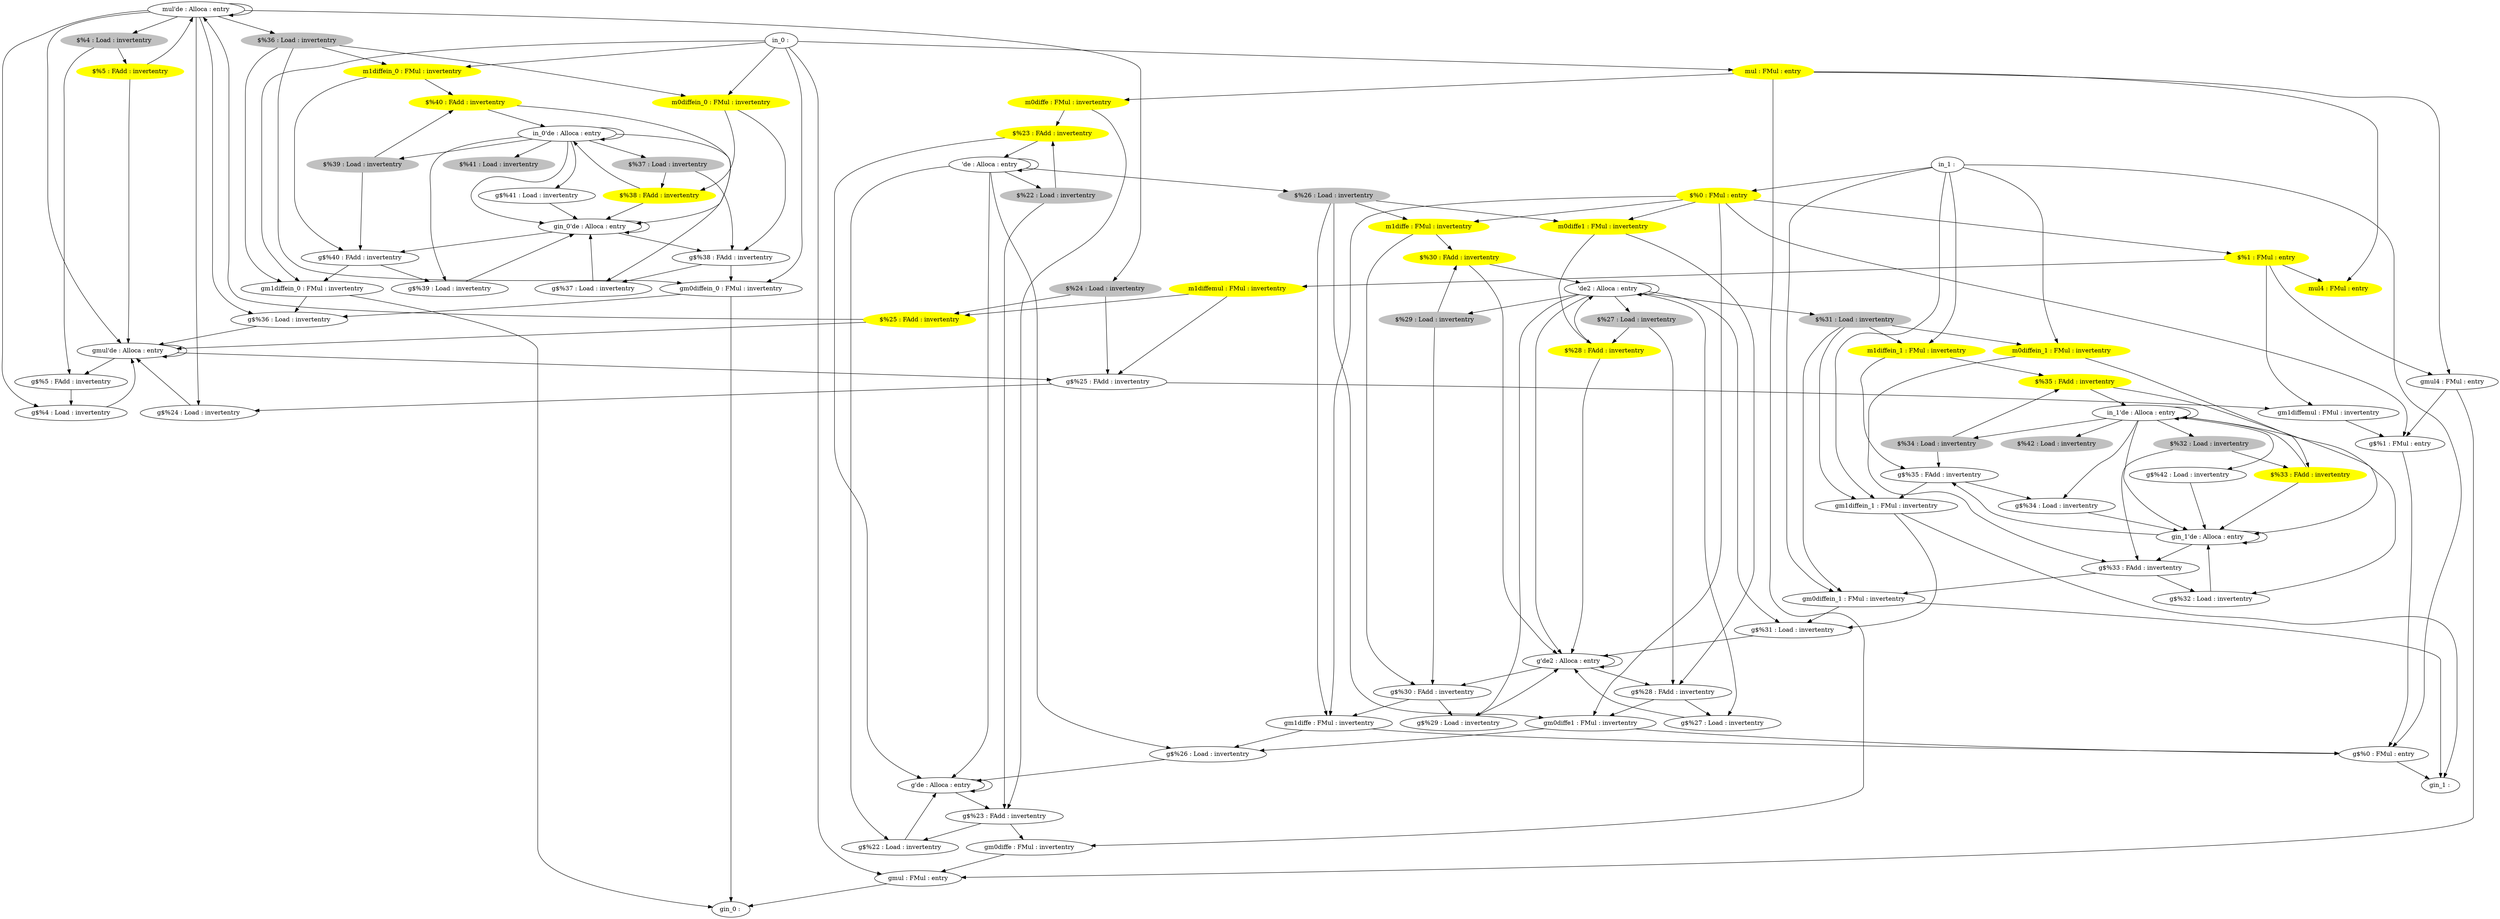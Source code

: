 digraph G {
	subgraph Forward {
		"mul'de : Alloca : entry" -> "mul'de : Alloca : entry" 
		"mul'de : Alloca : entry" -> "$%36 : Load : invertentry" 
		"mul'de : Alloca : entry" -> "$%24 : Load : invertentry" 
		"mul'de : Alloca : entry" -> "$%4 : Load : invertentry" 
		"m0diffe : FMul : invertentry" [color = yellow style=filled];
		"m0diffe : FMul : invertentry" -> "$%23 : FAdd : invertentry" 
		"$%5 : FAdd : invertentry" [color = yellow style=filled];
		"$%5 : FAdd : invertentry" -> "mul'de : Alloca : entry" 
		"$%4 : Load : invertentry" [color = gray style=filled];
		"$%4 : Load : invertentry" -> "$%5 : FAdd : invertentry" 
		"in_0 : " -> "m1diffein_0 : FMul : invertentry" 
		"in_0 : " -> "m0diffein_0 : FMul : invertentry" 
		"in_0 : " -> "mul : FMul : entry" 
		"in_1 : " -> "m1diffein_1 : FMul : invertentry" 
		"in_1 : " -> "m0diffein_1 : FMul : invertentry" 
		"in_1 : " -> "$%0 : FMul : entry" 
		"mul : FMul : entry" [color = yellow style=filled];
		"mul : FMul : entry" -> "m0diffe : FMul : invertentry" 
		"mul : FMul : entry" -> "mul4 : FMul : entry" 
		"$%0 : FMul : entry" [color = yellow style=filled];
		"$%0 : FMul : entry" -> "m1diffe : FMul : invertentry" 
		"$%0 : FMul : entry" -> "m0diffe1 : FMul : invertentry" 
		"$%0 : FMul : entry" -> "$%1 : FMul : entry" 
		"$%1 : FMul : entry" [color = yellow style=filled];
		"$%1 : FMul : entry" -> "mul4 : FMul : entry" 
		"$%1 : FMul : entry" -> "m1diffemul : FMul : invertentry" 
		"mul4 : FMul : entry" [color = yellow style=filled];
		"m1diffemul : FMul : invertentry" [color = yellow style=filled];
		"m1diffemul : FMul : invertentry" -> "$%25 : FAdd : invertentry" 
		"$%24 : Load : invertentry" [color = gray style=filled];
		"$%24 : Load : invertentry" -> "$%25 : FAdd : invertentry" 
		"'de : Alloca : entry" -> "'de : Alloca : entry" 
		"'de : Alloca : entry" -> "$%26 : Load : invertentry" 
		"'de : Alloca : entry" -> "$%22 : Load : invertentry" 
		"$%22 : Load : invertentry" [color = gray style=filled];
		"$%22 : Load : invertentry" -> "$%23 : FAdd : invertentry" 
		"$%23 : FAdd : invertentry" [color = yellow style=filled];
		"$%23 : FAdd : invertentry" -> "'de : Alloca : entry" 
		"$%25 : FAdd : invertentry" [color = yellow style=filled];
		"$%25 : FAdd : invertentry" -> "mul'de : Alloca : entry" 
		"$%26 : Load : invertentry" [color = gray style=filled];
		"$%26 : Load : invertentry" -> "m1diffe : FMul : invertentry" 
		"$%26 : Load : invertentry" -> "m0diffe1 : FMul : invertentry" 
		"m0diffe1 : FMul : invertentry" [color = yellow style=filled];
		"m0diffe1 : FMul : invertentry" -> "$%28 : FAdd : invertentry" 
		"m1diffe : FMul : invertentry" [color = yellow style=filled];
		"m1diffe : FMul : invertentry" -> "$%30 : FAdd : invertentry" 
		"'de2 : Alloca : entry" -> "'de2 : Alloca : entry" 
		"'de2 : Alloca : entry" -> "$%31 : Load : invertentry" 
		"'de2 : Alloca : entry" -> "$%29 : Load : invertentry" 
		"'de2 : Alloca : entry" -> "$%27 : Load : invertentry" 
		"$%27 : Load : invertentry" [color = gray style=filled];
		"$%27 : Load : invertentry" -> "$%28 : FAdd : invertentry" 
		"$%28 : FAdd : invertentry" [color = yellow style=filled];
		"$%28 : FAdd : invertentry" -> "'de2 : Alloca : entry" 
		"$%29 : Load : invertentry" [color = gray style=filled];
		"$%29 : Load : invertentry" -> "$%30 : FAdd : invertentry" 
		"$%30 : FAdd : invertentry" [color = yellow style=filled];
		"$%30 : FAdd : invertentry" -> "'de2 : Alloca : entry" 
		"$%31 : Load : invertentry" [color = gray style=filled];
		"$%31 : Load : invertentry" -> "m1diffein_1 : FMul : invertentry" 
		"$%31 : Load : invertentry" -> "m0diffein_1 : FMul : invertentry" 
		"m0diffein_1 : FMul : invertentry" [color = yellow style=filled];
		"m0diffein_1 : FMul : invertentry" -> "$%33 : FAdd : invertentry" 
		"m1diffein_1 : FMul : invertentry" [color = yellow style=filled];
		"m1diffein_1 : FMul : invertentry" -> "$%35 : FAdd : invertentry" 
		"in_1'de : Alloca : entry" -> "in_1'de : Alloca : entry" 
		"in_1'de : Alloca : entry" -> "$%42 : Load : invertentry" 
		"in_1'de : Alloca : entry" -> "$%34 : Load : invertentry" 
		"in_1'de : Alloca : entry" -> "$%32 : Load : invertentry" 
		"$%32 : Load : invertentry" [color = gray style=filled];
		"$%32 : Load : invertentry" -> "$%33 : FAdd : invertentry" 
		"$%33 : FAdd : invertentry" [color = yellow style=filled];
		"$%33 : FAdd : invertentry" -> "in_1'de : Alloca : entry" 
		"$%34 : Load : invertentry" [color = gray style=filled];
		"$%34 : Load : invertentry" -> "$%35 : FAdd : invertentry" 
		"$%35 : FAdd : invertentry" [color = yellow style=filled];
		"$%35 : FAdd : invertentry" -> "in_1'de : Alloca : entry" 
		"$%36 : Load : invertentry" [color = gray style=filled];
		"$%36 : Load : invertentry" -> "m1diffein_0 : FMul : invertentry" 
		"$%36 : Load : invertentry" -> "m0diffein_0 : FMul : invertentry" 
		"m0diffein_0 : FMul : invertentry" [color = yellow style=filled];
		"m0diffein_0 : FMul : invertentry" -> "$%38 : FAdd : invertentry" 
		"m1diffein_0 : FMul : invertentry" [color = yellow style=filled];
		"m1diffein_0 : FMul : invertentry" -> "$%40 : FAdd : invertentry" 
		"in_0'de : Alloca : entry" -> "$%37 : Load : invertentry" 
		"in_0'de : Alloca : entry" -> "in_0'de : Alloca : entry" 
		"in_0'de : Alloca : entry" -> "$%41 : Load : invertentry" 
		"in_0'de : Alloca : entry" -> "$%39 : Load : invertentry" 
		"$%37 : Load : invertentry" [color = gray style=filled];
		"$%37 : Load : invertentry" -> "$%38 : FAdd : invertentry" 
		"$%38 : FAdd : invertentry" [color = yellow style=filled];
		"$%38 : FAdd : invertentry" -> "in_0'de : Alloca : entry" 
		"$%39 : Load : invertentry" [color = gray style=filled];
		"$%39 : Load : invertentry" -> "$%40 : FAdd : invertentry" 
		"$%40 : FAdd : invertentry" [color = yellow style=filled];
		"$%40 : FAdd : invertentry" -> "in_0'de : Alloca : entry" 
		"$%41 : Load : invertentry" [color = gray style=filled];
		"$%42 : Load : invertentry" [color = gray style=filled];
	}
	subgraph Reverse {
		"gmul'de : Alloca : entry" -> "g$%25 : FAdd : invertentry"
		"$%25 : FAdd : invertentry" -> "gmul'de : Alloca : entry"
		"gmul'de : Alloca : entry" -> "gmul'de : Alloca : entry"
		"mul'de : Alloca : entry" -> "gmul'de : Alloca : entry"
		"gmul'de : Alloca : entry" -> "g$%5 : FAdd : invertentry"
		"$%5 : FAdd : invertentry" -> "gmul'de : Alloca : entry"
		"gm0diffe : FMul : invertentry" -> "gmul : FMul : entry"
		"mul : FMul : entry" -> "gm0diffe : FMul : invertentry"
		"g$%5 : FAdd : invertentry" -> "g$%4 : Load : invertentry"
		"$%4 : Load : invertentry" -> "g$%5 : FAdd : invertentry"
		"g$%4 : Load : invertentry" -> "gmul'de : Alloca : entry"
		"mul'de : Alloca : entry" -> "g$%4 : Load : invertentry"
		"gmul : FMul : entry" -> "gin_0 : "
		"in_0 : " -> "gmul : FMul : entry"
		"g$%0 : FMul : entry" -> "gin_1 : "
		"in_1 : " -> "g$%0 : FMul : entry"
		"g$%1 : FMul : entry" -> "g$%0 : FMul : entry"
		"$%0 : FMul : entry" -> "g$%1 : FMul : entry"
		"gmul4 : FMul : entry" -> "gmul : FMul : entry"
		"mul : FMul : entry" -> "gmul4 : FMul : entry"
		"gmul4 : FMul : entry" -> "g$%1 : FMul : entry"
		"$%1 : FMul : entry" -> "gmul4 : FMul : entry"
		"gm1diffemul : FMul : invertentry" -> "g$%1 : FMul : entry"
		"$%1 : FMul : entry" -> "gm1diffemul : FMul : invertentry"
		"g$%24 : Load : invertentry" -> "gmul'de : Alloca : entry"
		"mul'de : Alloca : entry" -> "g$%24 : Load : invertentry"
		"g'de : Alloca : entry" -> "g$%23 : FAdd : invertentry"
		"$%23 : FAdd : invertentry" -> "g'de : Alloca : entry"
		"g'de : Alloca : entry" -> "g'de : Alloca : entry"
		"'de : Alloca : entry" -> "g'de : Alloca : entry"
		"g$%22 : Load : invertentry" -> "g'de : Alloca : entry"
		"'de : Alloca : entry" -> "g$%22 : Load : invertentry"
		"g$%23 : FAdd : invertentry" -> "gm0diffe : FMul : invertentry"
		"m0diffe : FMul : invertentry" -> "g$%23 : FAdd : invertentry"
		"g$%23 : FAdd : invertentry" -> "g$%22 : Load : invertentry"
		"$%22 : Load : invertentry" -> "g$%23 : FAdd : invertentry"
		"g$%25 : FAdd : invertentry" -> "gm1diffemul : FMul : invertentry"
		"m1diffemul : FMul : invertentry" -> "g$%25 : FAdd : invertentry"
		"g$%25 : FAdd : invertentry" -> "g$%24 : Load : invertentry"
		"$%24 : Load : invertentry" -> "g$%25 : FAdd : invertentry"
		"g$%26 : Load : invertentry" -> "g'de : Alloca : entry"
		"'de : Alloca : entry" -> "g$%26 : Load : invertentry"
		"gm0diffe1 : FMul : invertentry" -> "g$%0 : FMul : entry"
		"$%0 : FMul : entry" -> "gm0diffe1 : FMul : invertentry"
		"gm0diffe1 : FMul : invertentry" -> "g$%26 : Load : invertentry"
		"$%26 : Load : invertentry" -> "gm0diffe1 : FMul : invertentry"
		"gm1diffe : FMul : invertentry" -> "g$%0 : FMul : entry"
		"$%0 : FMul : entry" -> "gm1diffe : FMul : invertentry"
		"gm1diffe : FMul : invertentry" -> "g$%26 : Load : invertentry"
		"$%26 : Load : invertentry" -> "gm1diffe : FMul : invertentry"
		"g'de2 : Alloca : entry" -> "g$%30 : FAdd : invertentry"
		"$%30 : FAdd : invertentry" -> "g'de2 : Alloca : entry"
		"g'de2 : Alloca : entry" -> "g$%28 : FAdd : invertentry"
		"$%28 : FAdd : invertentry" -> "g'de2 : Alloca : entry"
		"g'de2 : Alloca : entry" -> "g'de2 : Alloca : entry"
		"'de2 : Alloca : entry" -> "g'de2 : Alloca : entry"
		"g$%27 : Load : invertentry" -> "g'de2 : Alloca : entry"
		"'de2 : Alloca : entry" -> "g$%27 : Load : invertentry"
		"g$%28 : FAdd : invertentry" -> "gm0diffe1 : FMul : invertentry"
		"m0diffe1 : FMul : invertentry" -> "g$%28 : FAdd : invertentry"
		"g$%28 : FAdd : invertentry" -> "g$%27 : Load : invertentry"
		"$%27 : Load : invertentry" -> "g$%28 : FAdd : invertentry"
		"g$%29 : Load : invertentry" -> "g'de2 : Alloca : entry"
		"'de2 : Alloca : entry" -> "g$%29 : Load : invertentry"
		"g$%30 : FAdd : invertentry" -> "gm1diffe : FMul : invertentry"
		"m1diffe : FMul : invertentry" -> "g$%30 : FAdd : invertentry"
		"g$%30 : FAdd : invertentry" -> "g$%29 : Load : invertentry"
		"$%29 : Load : invertentry" -> "g$%30 : FAdd : invertentry"
		"g$%31 : Load : invertentry" -> "g'de2 : Alloca : entry"
		"'de2 : Alloca : entry" -> "g$%31 : Load : invertentry"
		"gm0diffein_1 : FMul : invertentry" -> "gin_1 : "
		"in_1 : " -> "gm0diffein_1 : FMul : invertentry"
		"gm0diffein_1 : FMul : invertentry" -> "g$%31 : Load : invertentry"
		"$%31 : Load : invertentry" -> "gm0diffein_1 : FMul : invertentry"
		"gm1diffein_1 : FMul : invertentry" -> "gin_1 : "
		"in_1 : " -> "gm1diffein_1 : FMul : invertentry"
		"gm1diffein_1 : FMul : invertentry" -> "g$%31 : Load : invertentry"
		"$%31 : Load : invertentry" -> "gm1diffein_1 : FMul : invertentry"
		"gin_1'de : Alloca : entry" -> "g$%35 : FAdd : invertentry"
		"$%35 : FAdd : invertentry" -> "gin_1'de : Alloca : entry"
		"gin_1'de : Alloca : entry" -> "g$%33 : FAdd : invertentry"
		"$%33 : FAdd : invertentry" -> "gin_1'de : Alloca : entry"
		"gin_1'de : Alloca : entry" -> "gin_1'de : Alloca : entry"
		"in_1'de : Alloca : entry" -> "gin_1'de : Alloca : entry"
		"g$%32 : Load : invertentry" -> "gin_1'de : Alloca : entry"
		"in_1'de : Alloca : entry" -> "g$%32 : Load : invertentry"
		"g$%33 : FAdd : invertentry" -> "gm0diffein_1 : FMul : invertentry"
		"m0diffein_1 : FMul : invertentry" -> "g$%33 : FAdd : invertentry"
		"g$%33 : FAdd : invertentry" -> "g$%32 : Load : invertentry"
		"$%32 : Load : invertentry" -> "g$%33 : FAdd : invertentry"
		"g$%34 : Load : invertentry" -> "gin_1'de : Alloca : entry"
		"in_1'de : Alloca : entry" -> "g$%34 : Load : invertentry"
		"g$%35 : FAdd : invertentry" -> "gm1diffein_1 : FMul : invertentry"
		"m1diffein_1 : FMul : invertentry" -> "g$%35 : FAdd : invertentry"
		"g$%35 : FAdd : invertentry" -> "g$%34 : Load : invertentry"
		"$%34 : Load : invertentry" -> "g$%35 : FAdd : invertentry"
		"g$%36 : Load : invertentry" -> "gmul'de : Alloca : entry"
		"mul'de : Alloca : entry" -> "g$%36 : Load : invertentry"
		"gm0diffein_0 : FMul : invertentry" -> "gin_0 : "
		"in_0 : " -> "gm0diffein_0 : FMul : invertentry"
		"gm0diffein_0 : FMul : invertentry" -> "g$%36 : Load : invertentry"
		"$%36 : Load : invertentry" -> "gm0diffein_0 : FMul : invertentry"
		"gm1diffein_0 : FMul : invertentry" -> "gin_0 : "
		"in_0 : " -> "gm1diffein_0 : FMul : invertentry"
		"gm1diffein_0 : FMul : invertentry" -> "g$%36 : Load : invertentry"
		"$%36 : Load : invertentry" -> "gm1diffein_0 : FMul : invertentry"
		"gin_0'de : Alloca : entry" -> "g$%40 : FAdd : invertentry"
		"$%40 : FAdd : invertentry" -> "gin_0'de : Alloca : entry"
		"gin_0'de : Alloca : entry" -> "g$%38 : FAdd : invertentry"
		"$%38 : FAdd : invertentry" -> "gin_0'de : Alloca : entry"
		"gin_0'de : Alloca : entry" -> "gin_0'de : Alloca : entry"
		"in_0'de : Alloca : entry" -> "gin_0'de : Alloca : entry"
		"g$%37 : Load : invertentry" -> "gin_0'de : Alloca : entry"
		"in_0'de : Alloca : entry" -> "g$%37 : Load : invertentry"
		"g$%38 : FAdd : invertentry" -> "gm0diffein_0 : FMul : invertentry"
		"m0diffein_0 : FMul : invertentry" -> "g$%38 : FAdd : invertentry"
		"g$%38 : FAdd : invertentry" -> "g$%37 : Load : invertentry"
		"$%37 : Load : invertentry" -> "g$%38 : FAdd : invertentry"
		"g$%39 : Load : invertentry" -> "gin_0'de : Alloca : entry"
		"in_0'de : Alloca : entry" -> "g$%39 : Load : invertentry"
		"g$%40 : FAdd : invertentry" -> "gm1diffein_0 : FMul : invertentry"
		"m1diffein_0 : FMul : invertentry" -> "g$%40 : FAdd : invertentry"
		"g$%40 : FAdd : invertentry" -> "g$%39 : Load : invertentry"
		"$%39 : Load : invertentry" -> "g$%40 : FAdd : invertentry"
		"g$%41 : Load : invertentry" -> "gin_0'de : Alloca : entry"
		"in_0'de : Alloca : entry" -> "g$%41 : Load : invertentry"
		"g$%42 : Load : invertentry" -> "gin_1'de : Alloca : entry"
		"in_1'de : Alloca : entry" -> "g$%42 : Load : invertentry"
	}
}
